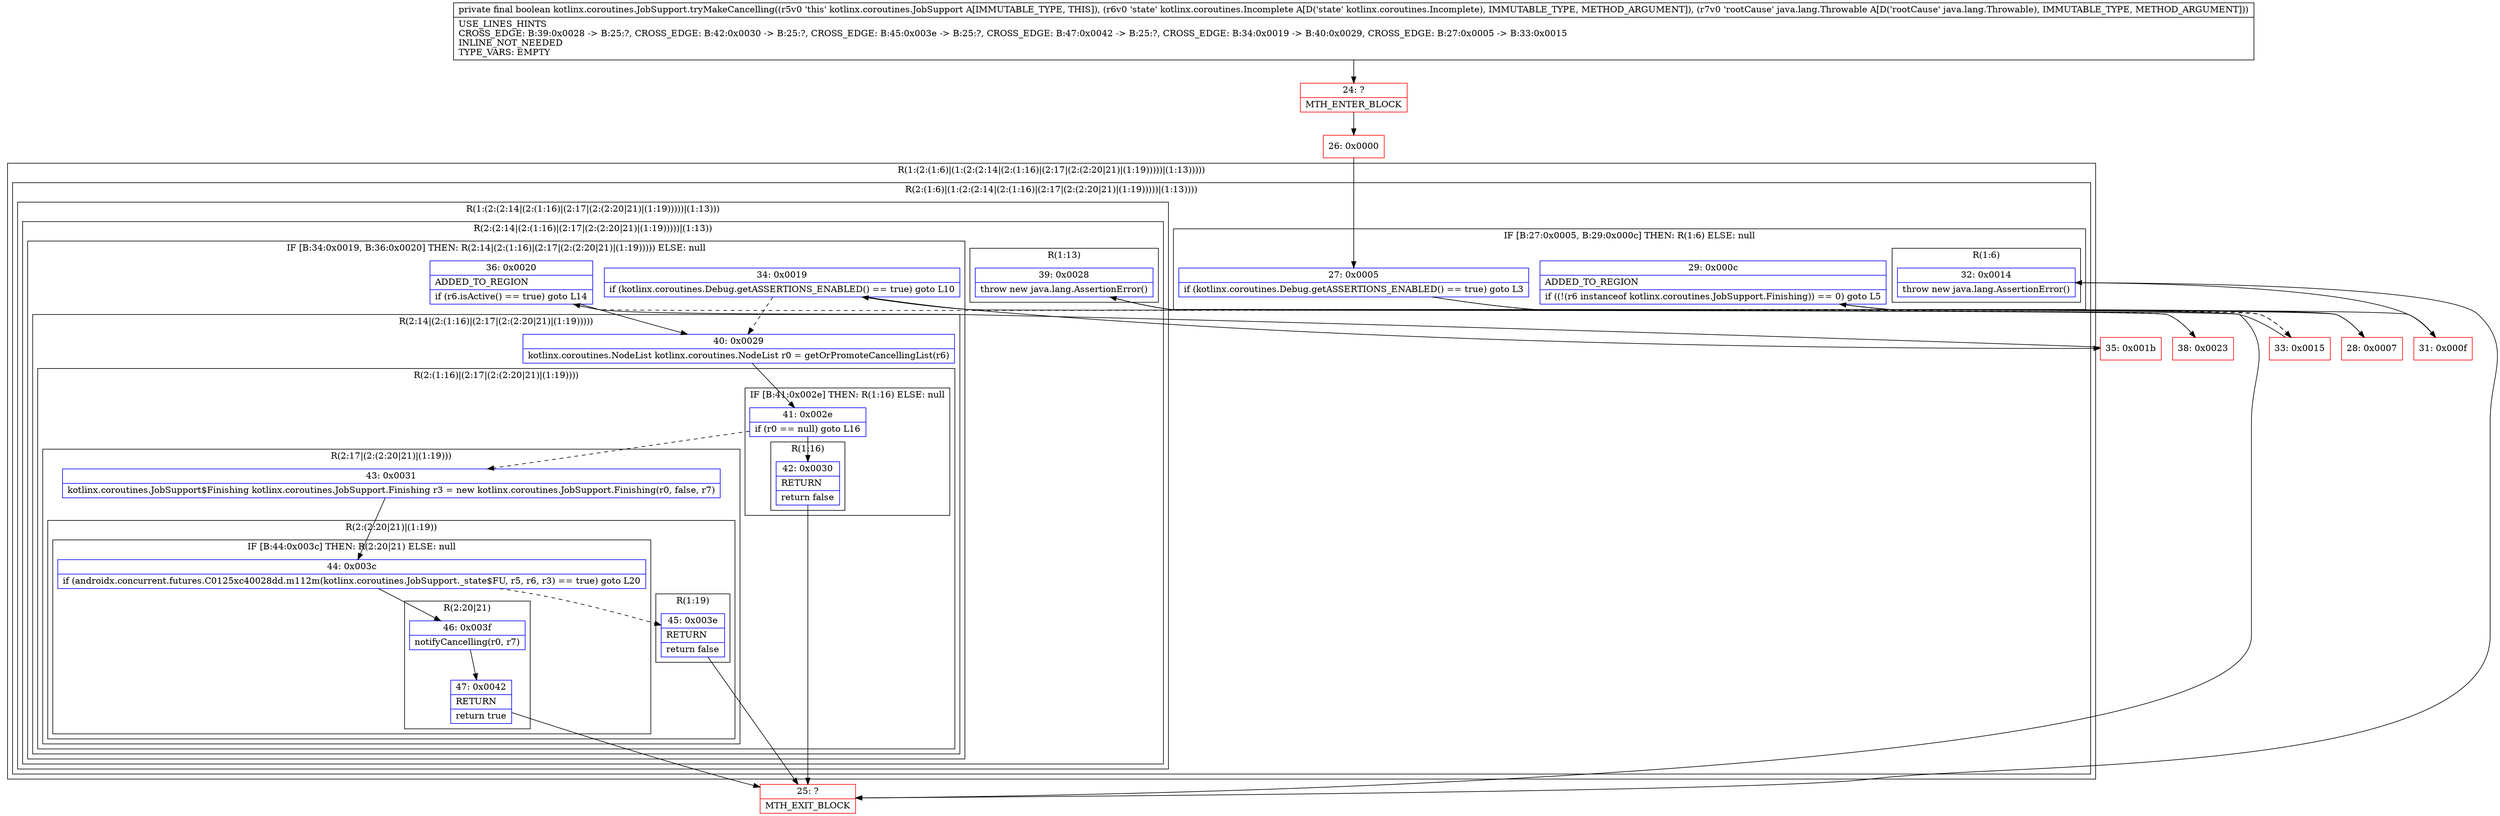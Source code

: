 digraph "CFG forkotlinx.coroutines.JobSupport.tryMakeCancelling(Lkotlinx\/coroutines\/Incomplete;Ljava\/lang\/Throwable;)Z" {
subgraph cluster_Region_2048989805 {
label = "R(1:(2:(1:6)|(1:(2:(2:14|(2:(1:16)|(2:17|(2:(2:20|21)|(1:19)))))|(1:13)))))";
node [shape=record,color=blue];
subgraph cluster_Region_843016076 {
label = "R(2:(1:6)|(1:(2:(2:14|(2:(1:16)|(2:17|(2:(2:20|21)|(1:19)))))|(1:13))))";
node [shape=record,color=blue];
subgraph cluster_IfRegion_1381508113 {
label = "IF [B:27:0x0005, B:29:0x000c] THEN: R(1:6) ELSE: null";
node [shape=record,color=blue];
Node_27 [shape=record,label="{27\:\ 0x0005|if (kotlinx.coroutines.Debug.getASSERTIONS_ENABLED() == true) goto L3\l}"];
Node_29 [shape=record,label="{29\:\ 0x000c|ADDED_TO_REGION\l|if ((!(r6 instanceof kotlinx.coroutines.JobSupport.Finishing)) == 0) goto L5\l}"];
subgraph cluster_Region_2056256932 {
label = "R(1:6)";
node [shape=record,color=blue];
Node_32 [shape=record,label="{32\:\ 0x0014|throw new java.lang.AssertionError()\l}"];
}
}
subgraph cluster_Region_135226090 {
label = "R(1:(2:(2:14|(2:(1:16)|(2:17|(2:(2:20|21)|(1:19)))))|(1:13)))";
node [shape=record,color=blue];
subgraph cluster_Region_1103460192 {
label = "R(2:(2:14|(2:(1:16)|(2:17|(2:(2:20|21)|(1:19)))))|(1:13))";
node [shape=record,color=blue];
subgraph cluster_IfRegion_1378790373 {
label = "IF [B:34:0x0019, B:36:0x0020] THEN: R(2:14|(2:(1:16)|(2:17|(2:(2:20|21)|(1:19))))) ELSE: null";
node [shape=record,color=blue];
Node_34 [shape=record,label="{34\:\ 0x0019|if (kotlinx.coroutines.Debug.getASSERTIONS_ENABLED() == true) goto L10\l}"];
Node_36 [shape=record,label="{36\:\ 0x0020|ADDED_TO_REGION\l|if (r6.isActive() == true) goto L14\l}"];
subgraph cluster_Region_1210173715 {
label = "R(2:14|(2:(1:16)|(2:17|(2:(2:20|21)|(1:19)))))";
node [shape=record,color=blue];
Node_40 [shape=record,label="{40\:\ 0x0029|kotlinx.coroutines.NodeList kotlinx.coroutines.NodeList r0 = getOrPromoteCancellingList(r6)\l}"];
subgraph cluster_Region_1472794329 {
label = "R(2:(1:16)|(2:17|(2:(2:20|21)|(1:19))))";
node [shape=record,color=blue];
subgraph cluster_IfRegion_1076035237 {
label = "IF [B:41:0x002e] THEN: R(1:16) ELSE: null";
node [shape=record,color=blue];
Node_41 [shape=record,label="{41\:\ 0x002e|if (r0 == null) goto L16\l}"];
subgraph cluster_Region_606220024 {
label = "R(1:16)";
node [shape=record,color=blue];
Node_42 [shape=record,label="{42\:\ 0x0030|RETURN\l|return false\l}"];
}
}
subgraph cluster_Region_476513900 {
label = "R(2:17|(2:(2:20|21)|(1:19)))";
node [shape=record,color=blue];
Node_43 [shape=record,label="{43\:\ 0x0031|kotlinx.coroutines.JobSupport$Finishing kotlinx.coroutines.JobSupport.Finishing r3 = new kotlinx.coroutines.JobSupport.Finishing(r0, false, r7)\l}"];
subgraph cluster_Region_1312174955 {
label = "R(2:(2:20|21)|(1:19))";
node [shape=record,color=blue];
subgraph cluster_IfRegion_1975957806 {
label = "IF [B:44:0x003c] THEN: R(2:20|21) ELSE: null";
node [shape=record,color=blue];
Node_44 [shape=record,label="{44\:\ 0x003c|if (androidx.concurrent.futures.C0125xc40028dd.m112m(kotlinx.coroutines.JobSupport._state$FU, r5, r6, r3) == true) goto L20\l}"];
subgraph cluster_Region_870946577 {
label = "R(2:20|21)";
node [shape=record,color=blue];
Node_46 [shape=record,label="{46\:\ 0x003f|notifyCancelling(r0, r7)\l}"];
Node_47 [shape=record,label="{47\:\ 0x0042|RETURN\l|return true\l}"];
}
}
subgraph cluster_Region_1776343243 {
label = "R(1:19)";
node [shape=record,color=blue];
Node_45 [shape=record,label="{45\:\ 0x003e|RETURN\l|return false\l}"];
}
}
}
}
}
}
subgraph cluster_Region_1983950056 {
label = "R(1:13)";
node [shape=record,color=blue];
Node_39 [shape=record,label="{39\:\ 0x0028|throw new java.lang.AssertionError()\l}"];
}
}
}
}
}
Node_24 [shape=record,color=red,label="{24\:\ ?|MTH_ENTER_BLOCK\l}"];
Node_26 [shape=record,color=red,label="{26\:\ 0x0000}"];
Node_28 [shape=record,color=red,label="{28\:\ 0x0007}"];
Node_31 [shape=record,color=red,label="{31\:\ 0x000f}"];
Node_25 [shape=record,color=red,label="{25\:\ ?|MTH_EXIT_BLOCK\l}"];
Node_33 [shape=record,color=red,label="{33\:\ 0x0015}"];
Node_35 [shape=record,color=red,label="{35\:\ 0x001b}"];
Node_38 [shape=record,color=red,label="{38\:\ 0x0023}"];
MethodNode[shape=record,label="{private final boolean kotlinx.coroutines.JobSupport.tryMakeCancelling((r5v0 'this' kotlinx.coroutines.JobSupport A[IMMUTABLE_TYPE, THIS]), (r6v0 'state' kotlinx.coroutines.Incomplete A[D('state' kotlinx.coroutines.Incomplete), IMMUTABLE_TYPE, METHOD_ARGUMENT]), (r7v0 'rootCause' java.lang.Throwable A[D('rootCause' java.lang.Throwable), IMMUTABLE_TYPE, METHOD_ARGUMENT]))  | USE_LINES_HINTS\lCROSS_EDGE: B:39:0x0028 \-\> B:25:?, CROSS_EDGE: B:42:0x0030 \-\> B:25:?, CROSS_EDGE: B:45:0x003e \-\> B:25:?, CROSS_EDGE: B:47:0x0042 \-\> B:25:?, CROSS_EDGE: B:34:0x0019 \-\> B:40:0x0029, CROSS_EDGE: B:27:0x0005 \-\> B:33:0x0015\lINLINE_NOT_NEEDED\lTYPE_VARS: EMPTY\l}"];
MethodNode -> Node_24;Node_27 -> Node_28;
Node_27 -> Node_33[style=dashed];
Node_29 -> Node_31;
Node_29 -> Node_33[style=dashed];
Node_32 -> Node_25;
Node_34 -> Node_35;
Node_34 -> Node_40[style=dashed];
Node_36 -> Node_38[style=dashed];
Node_36 -> Node_40;
Node_40 -> Node_41;
Node_41 -> Node_42;
Node_41 -> Node_43[style=dashed];
Node_42 -> Node_25;
Node_43 -> Node_44;
Node_44 -> Node_45[style=dashed];
Node_44 -> Node_46;
Node_46 -> Node_47;
Node_47 -> Node_25;
Node_45 -> Node_25;
Node_39 -> Node_25;
Node_24 -> Node_26;
Node_26 -> Node_27;
Node_28 -> Node_29;
Node_31 -> Node_32;
Node_33 -> Node_34;
Node_35 -> Node_36;
Node_38 -> Node_39;
}

